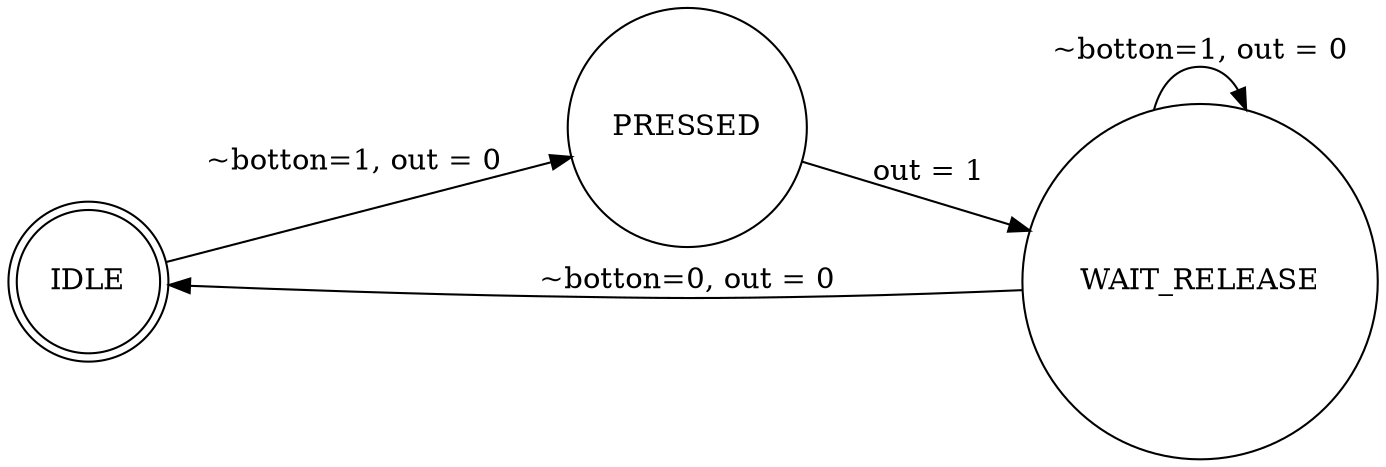 digraph estados {
    rankdir=LR;
    node [shape=doublecircle]; 
    IDLE;
    node [shape=circle];

    IDLE -> PRESSED [label="~botton=1, out = 0"];
    PRESSED -> WAIT_RELEASE[label="out = 1"];
    WAIT_RELEASE -> WAIT_RELEASE [label="~botton=1, out = 0"];
    WAIT_RELEASE -> IDLE [label="~botton=0, out = 0"];
}